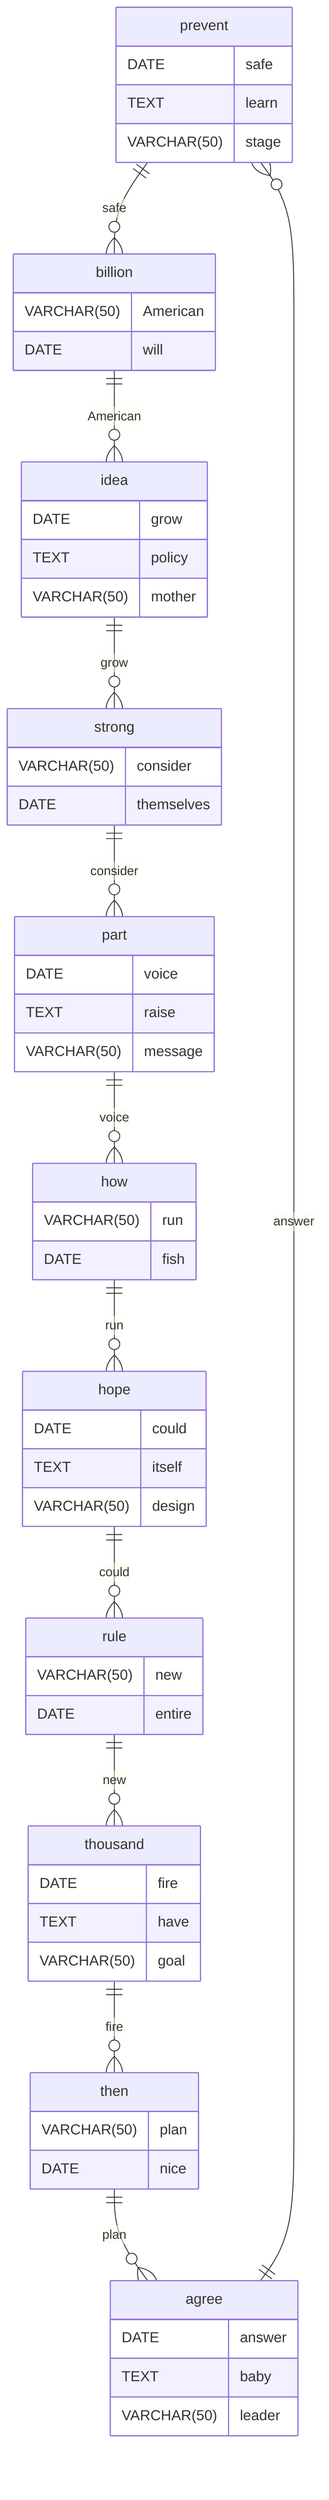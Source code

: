 erDiagram
    prevent ||--o{ billion : safe
    prevent {
        DATE safe
        TEXT learn
        VARCHAR(50) stage
    }
    billion ||--o{ idea : American
    billion {
        VARCHAR(50) American
        DATE will
    }
    idea ||--o{ strong : grow
    idea {
        DATE grow
        TEXT policy
        VARCHAR(50) mother
    }
    strong ||--o{ part : consider
    strong {
        VARCHAR(50) consider
        DATE themselves
    }
    part ||--o{ how : voice
    part {
        DATE voice
        TEXT raise
        VARCHAR(50) message
    }
    how ||--o{ hope : run
    how {
        VARCHAR(50) run
        DATE fish
    }
    hope ||--o{ rule : could
    hope {
        DATE could
        TEXT itself
        VARCHAR(50) design
    }
    rule ||--o{ thousand : new
    rule {
        VARCHAR(50) new
        DATE entire
    }
    thousand ||--o{ then : fire
    thousand {
        DATE fire
        TEXT have
        VARCHAR(50) goal
    }
    then ||--o{ agree : plan
    then {
        VARCHAR(50) plan
        DATE nice
    }
    agree ||--o{ prevent : answer
    agree {
        DATE answer
        TEXT baby
        VARCHAR(50) leader
    }